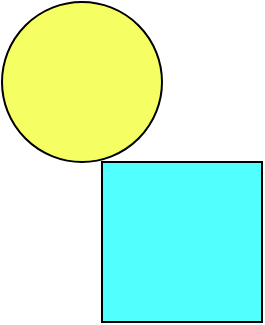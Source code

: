 <mxfile version="21.3.2" type="github">
  <diagram name="Page-1" id="8QQeeSW8wKxLrYQDP0jW">
    <mxGraphModel dx="794" dy="496" grid="1" gridSize="10" guides="1" tooltips="1" connect="1" arrows="1" fold="1" page="1" pageScale="1" pageWidth="850" pageHeight="1100" math="0" shadow="0">
      <root>
        <mxCell id="0" />
        <mxCell id="1" parent="0" />
        <mxCell id="ck1tac2cq5xl5PJWwdHa-1" value="" style="ellipse;whiteSpace=wrap;html=1;aspect=fixed;fillColor=#F5FF63;" vertex="1" parent="1">
          <mxGeometry x="230" y="120" width="80" height="80" as="geometry" />
        </mxCell>
        <mxCell id="ck1tac2cq5xl5PJWwdHa-2" value="" style="whiteSpace=wrap;html=1;aspect=fixed;fillColor=#52FFFF;" vertex="1" parent="1">
          <mxGeometry x="280" y="200" width="80" height="80" as="geometry" />
        </mxCell>
      </root>
    </mxGraphModel>
  </diagram>
</mxfile>
